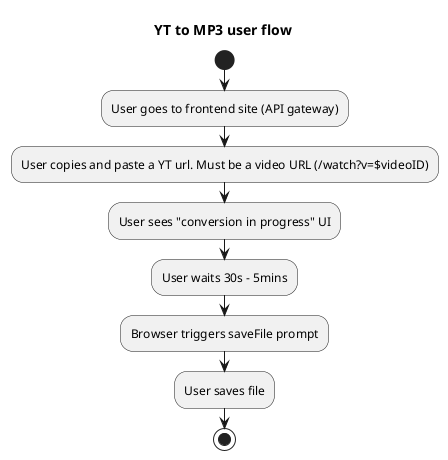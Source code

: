 @startuml
title YT to MP3 user flow
start
:User goes to frontend site (API gateway);
:User copies and paste a YT url. Must be a video URL (/watch?v=$videoID);
:User sees "conversion in progress" UI;
:User waits 30s - 5mins;
:Browser triggers saveFile prompt;
:User saves file;
stop
@enduml
